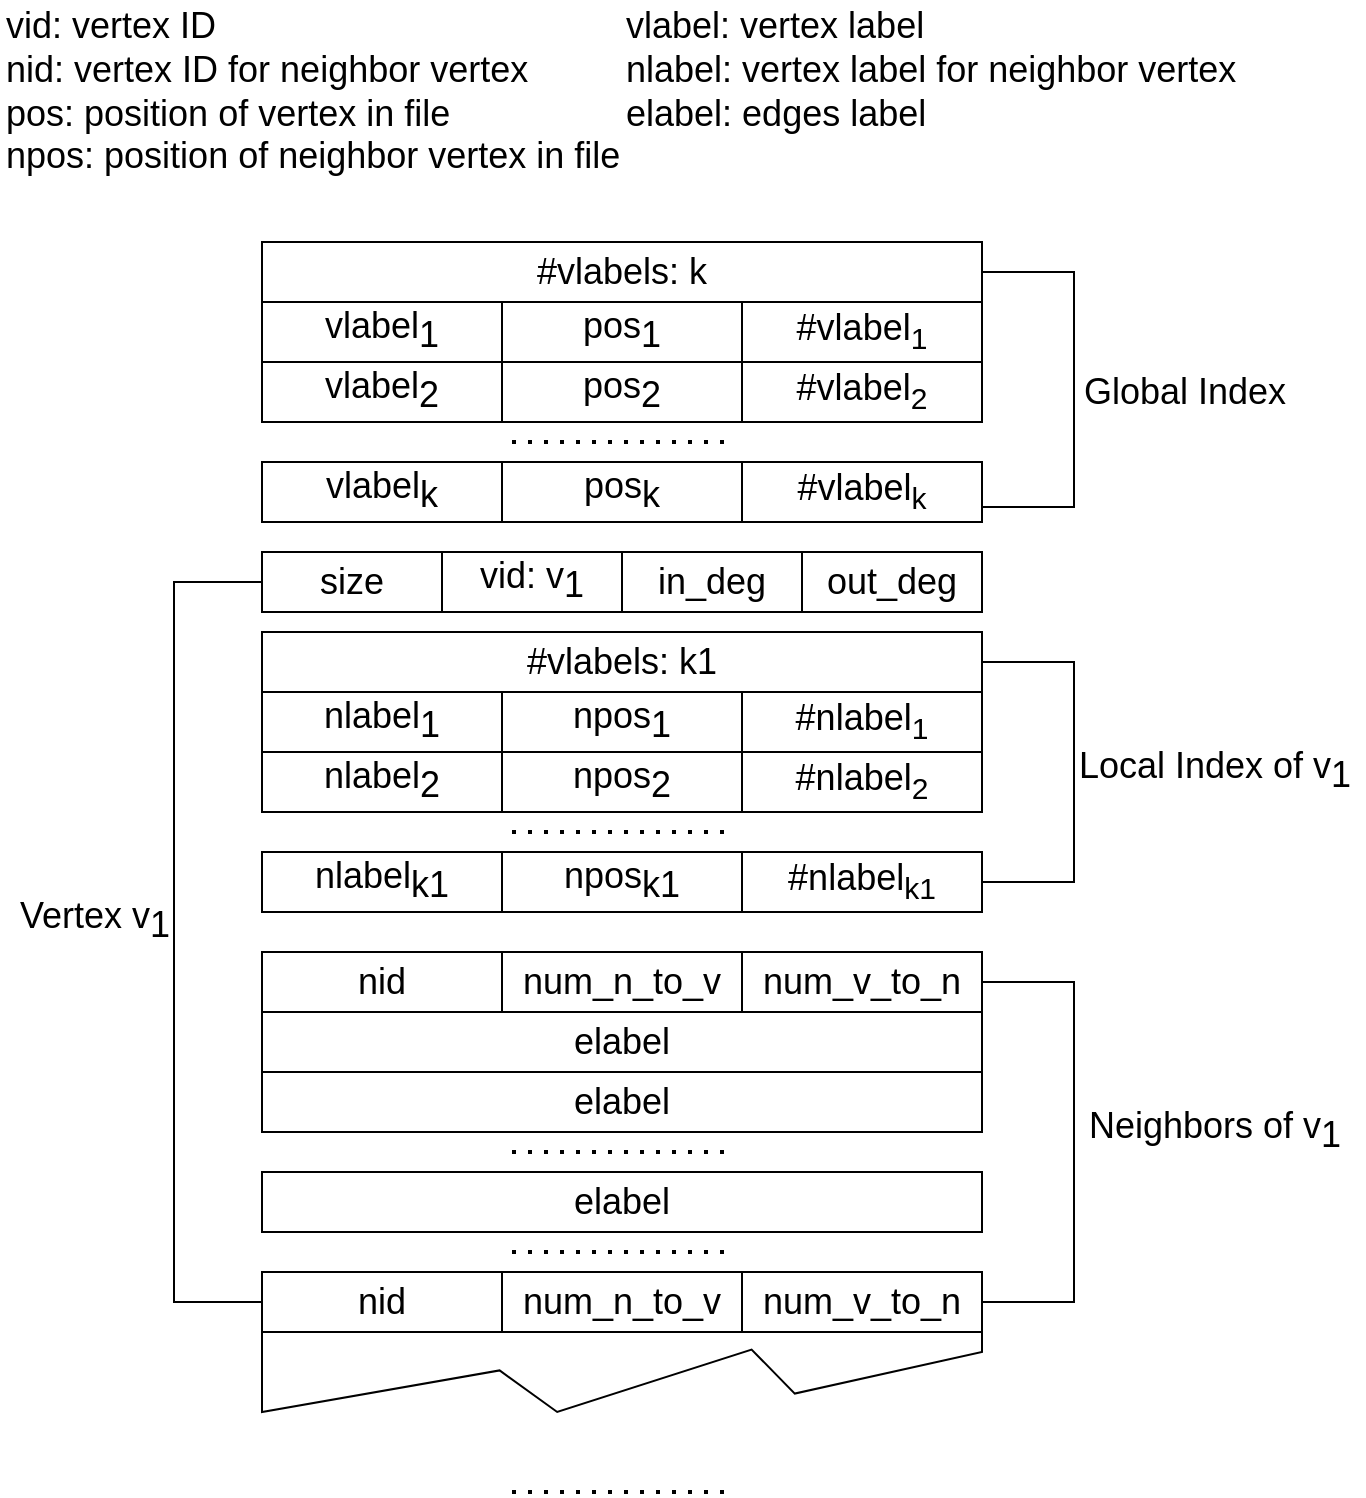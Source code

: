 <mxfile version="14.1.8" type="device"><diagram id="-nu_sZ_7hcwnp6SFdHok" name="Page-1"><mxGraphModel dx="1102" dy="1976" grid="1" gridSize="10" guides="1" tooltips="1" connect="1" arrows="1" fold="1" page="1" pageScale="1" pageWidth="827" pageHeight="1169" math="0" shadow="0"><root><mxCell id="0"/><mxCell id="1" parent="0"/><mxCell id="3EB-qwEZo_CReJzb1TH5-4" style="edgeStyle=orthogonalEdgeStyle;rounded=0;orthogonalLoop=1;jettySize=auto;html=1;exitX=1;exitY=0.5;exitDx=0;exitDy=0;entryX=1;entryY=0.75;entryDx=0;entryDy=0;startArrow=none;startFill=0;fontSize=18;endArrow=none;endFill=0;" parent="1" source="lxXTadfLyXNNa9mBWRx5-1" target="lxXTadfLyXNNa9mBWRx5-18" edge="1"><mxGeometry relative="1" as="geometry"><Array as="points"><mxPoint x="640" y="15"/><mxPoint x="640" y="133"/></Array></mxGeometry></mxCell><mxCell id="lxXTadfLyXNNa9mBWRx5-1" value="&lt;font style=&quot;font-size: 18px;&quot;&gt;#vlabels: k&lt;/font&gt;" style="rounded=0;whiteSpace=wrap;html=1;fontSize=18;" parent="1" vertex="1"><mxGeometry x="234" width="360" height="30" as="geometry"/></mxCell><mxCell id="lxXTadfLyXNNa9mBWRx5-6" value="" style="group;fontSize=18;" parent="1" vertex="1" connectable="0"><mxGeometry x="234" y="30" width="360" height="30" as="geometry"/></mxCell><mxCell id="lxXTadfLyXNNa9mBWRx5-3" value="&lt;font style=&quot;font-size: 18px;&quot;&gt;vlabel&lt;sub style=&quot;font-size: 18px;&quot;&gt;1&lt;/sub&gt;&lt;/font&gt;" style="rounded=0;whiteSpace=wrap;html=1;fontSize=18;" parent="lxXTadfLyXNNa9mBWRx5-6" vertex="1"><mxGeometry width="120" height="30" as="geometry"/></mxCell><mxCell id="lxXTadfLyXNNa9mBWRx5-4" value="&lt;font style=&quot;font-size: 18px;&quot;&gt;pos&lt;sub style=&quot;font-size: 18px;&quot;&gt;1&lt;/sub&gt;&lt;/font&gt;" style="rounded=0;whiteSpace=wrap;html=1;fontSize=18;" parent="lxXTadfLyXNNa9mBWRx5-6" vertex="1"><mxGeometry x="120" width="120" height="30" as="geometry"/></mxCell><mxCell id="lxXTadfLyXNNa9mBWRx5-5" value="#vlabel&lt;sub&gt;1&lt;/sub&gt;" style="rounded=0;whiteSpace=wrap;html=1;fontSize=18;" parent="lxXTadfLyXNNa9mBWRx5-6" vertex="1"><mxGeometry x="240" width="120" height="30" as="geometry"/></mxCell><mxCell id="lxXTadfLyXNNa9mBWRx5-7" value="" style="group;fontSize=18;" parent="1" vertex="1" connectable="0"><mxGeometry x="234" y="60" width="360" height="30" as="geometry"/></mxCell><mxCell id="lxXTadfLyXNNa9mBWRx5-8" value="&lt;font style=&quot;font-size: 18px;&quot;&gt;vlabel&lt;sub style=&quot;font-size: 18px;&quot;&gt;2&lt;/sub&gt;&lt;/font&gt;" style="rounded=0;whiteSpace=wrap;html=1;fontSize=18;" parent="lxXTadfLyXNNa9mBWRx5-7" vertex="1"><mxGeometry width="120" height="30" as="geometry"/></mxCell><mxCell id="lxXTadfLyXNNa9mBWRx5-9" value="&lt;font style=&quot;font-size: 18px;&quot;&gt;pos&lt;sub style=&quot;font-size: 18px;&quot;&gt;2&lt;/sub&gt;&lt;/font&gt;" style="rounded=0;whiteSpace=wrap;html=1;fontSize=18;" parent="lxXTadfLyXNNa9mBWRx5-7" vertex="1"><mxGeometry x="120" width="120" height="30" as="geometry"/></mxCell><mxCell id="lxXTadfLyXNNa9mBWRx5-10" value="#vlabel&lt;sub&gt;2&lt;/sub&gt;" style="rounded=0;whiteSpace=wrap;html=1;fontSize=18;" parent="lxXTadfLyXNNa9mBWRx5-7" vertex="1"><mxGeometry x="240" width="120" height="30" as="geometry"/></mxCell><mxCell id="lxXTadfLyXNNa9mBWRx5-15" value="" style="group;fontSize=18;" parent="1" vertex="1" connectable="0"><mxGeometry x="234" y="110" width="360" height="30" as="geometry"/></mxCell><mxCell id="lxXTadfLyXNNa9mBWRx5-16" value="vlabel&lt;span style=&quot;font-size: 18px;&quot;&gt;&lt;sub style=&quot;font-size: 18px;&quot;&gt;k&lt;/sub&gt;&lt;/span&gt;" style="rounded=0;whiteSpace=wrap;html=1;fontSize=18;" parent="lxXTadfLyXNNa9mBWRx5-15" vertex="1"><mxGeometry width="120" height="30" as="geometry"/></mxCell><mxCell id="lxXTadfLyXNNa9mBWRx5-17" value="pos&lt;span style=&quot;font-size: 18px;&quot;&gt;&lt;sub style=&quot;font-size: 18px;&quot;&gt;k&lt;/sub&gt;&lt;/span&gt;" style="rounded=0;whiteSpace=wrap;html=1;fontSize=18;" parent="lxXTadfLyXNNa9mBWRx5-15" vertex="1"><mxGeometry x="120" width="120" height="30" as="geometry"/></mxCell><mxCell id="lxXTadfLyXNNa9mBWRx5-18" value="#vlabel&lt;sub&gt;k&lt;/sub&gt;" style="rounded=0;whiteSpace=wrap;html=1;fontSize=18;" parent="lxXTadfLyXNNa9mBWRx5-15" vertex="1"><mxGeometry x="240" width="120" height="30" as="geometry"/></mxCell><mxCell id="lxXTadfLyXNNa9mBWRx5-19" value="" style="endArrow=none;dashed=1;html=1;dashPattern=1 3;strokeWidth=2;spacing=2;verticalAlign=middle;fontSize=18;" parent="1" edge="1"><mxGeometry width="50" height="50" relative="1" as="geometry"><mxPoint x="359" y="100" as="sourcePoint"/><mxPoint x="469" y="100" as="targetPoint"/></mxGeometry></mxCell><mxCell id="3EB-qwEZo_CReJzb1TH5-2" style="edgeStyle=orthogonalEdgeStyle;rounded=0;orthogonalLoop=1;jettySize=auto;html=1;exitX=1;exitY=0.5;exitDx=0;exitDy=0;entryX=1;entryY=0.5;entryDx=0;entryDy=0;startArrow=none;startFill=0;fontSize=18;endArrow=none;endFill=0;" parent="1" source="lxXTadfLyXNNa9mBWRx5-24" target="lxXTadfLyXNNa9mBWRx5-36" edge="1"><mxGeometry relative="1" as="geometry"><Array as="points"><mxPoint x="640" y="210"/><mxPoint x="640" y="320"/></Array></mxGeometry></mxCell><mxCell id="lxXTadfLyXNNa9mBWRx5-24" value="#vlabels: k&lt;span style=&quot;font-size: 18px&quot;&gt;1&lt;/span&gt;" style="rounded=0;whiteSpace=wrap;html=1;fontSize=18;" parent="1" vertex="1"><mxGeometry x="234" y="195" width="360" height="30" as="geometry"/></mxCell><mxCell id="lxXTadfLyXNNa9mBWRx5-25" value="" style="group;fontSize=18;" parent="1" vertex="1" connectable="0"><mxGeometry x="234" y="225" width="360" height="30" as="geometry"/></mxCell><mxCell id="lxXTadfLyXNNa9mBWRx5-26" value="nlabel&lt;sub style=&quot;font-size: 18px&quot;&gt;1&lt;/sub&gt;" style="rounded=0;whiteSpace=wrap;html=1;fontSize=18;" parent="lxXTadfLyXNNa9mBWRx5-25" vertex="1"><mxGeometry width="120" height="30" as="geometry"/></mxCell><mxCell id="lxXTadfLyXNNa9mBWRx5-27" value="npos&lt;sub style=&quot;font-size: 18px&quot;&gt;1&lt;/sub&gt;" style="rounded=0;whiteSpace=wrap;html=1;fontSize=18;" parent="lxXTadfLyXNNa9mBWRx5-25" vertex="1"><mxGeometry x="120" width="120" height="30" as="geometry"/></mxCell><mxCell id="lxXTadfLyXNNa9mBWRx5-28" value="#nlabel&lt;sub&gt;1&lt;/sub&gt;" style="rounded=0;whiteSpace=wrap;html=1;fontSize=18;" parent="lxXTadfLyXNNa9mBWRx5-25" vertex="1"><mxGeometry x="240" width="120" height="30" as="geometry"/></mxCell><mxCell id="lxXTadfLyXNNa9mBWRx5-29" value="" style="group;fontSize=18;" parent="1" vertex="1" connectable="0"><mxGeometry x="234" y="255" width="360" height="30" as="geometry"/></mxCell><mxCell id="lxXTadfLyXNNa9mBWRx5-30" value="nlabel&lt;span style=&quot;font-size: 18px&quot;&gt;&lt;sub style=&quot;font-size: 18px&quot;&gt;2&lt;/sub&gt;&lt;/span&gt;" style="rounded=0;whiteSpace=wrap;html=1;fontSize=18;" parent="lxXTadfLyXNNa9mBWRx5-29" vertex="1"><mxGeometry width="120" height="30" as="geometry"/></mxCell><mxCell id="lxXTadfLyXNNa9mBWRx5-31" value="npos&lt;span style=&quot;font-size: 18px&quot;&gt;&lt;sub style=&quot;font-size: 18px&quot;&gt;2&lt;/sub&gt;&lt;/span&gt;" style="rounded=0;whiteSpace=wrap;html=1;fontSize=18;" parent="lxXTadfLyXNNa9mBWRx5-29" vertex="1"><mxGeometry x="120" width="120" height="30" as="geometry"/></mxCell><mxCell id="lxXTadfLyXNNa9mBWRx5-32" value="#nlabel&lt;sub&gt;2&lt;/sub&gt;" style="rounded=0;whiteSpace=wrap;html=1;fontSize=18;" parent="lxXTadfLyXNNa9mBWRx5-29" vertex="1"><mxGeometry x="240" width="120" height="30" as="geometry"/></mxCell><mxCell id="lxXTadfLyXNNa9mBWRx5-33" value="" style="group;fontSize=18;" parent="1" vertex="1" connectable="0"><mxGeometry x="234" y="305" width="360" height="30" as="geometry"/></mxCell><mxCell id="lxXTadfLyXNNa9mBWRx5-34" value="nlabel&lt;span style=&quot;font-size: 18px&quot;&gt;&lt;sub style=&quot;font-size: 18px&quot;&gt;k1&lt;/sub&gt;&lt;/span&gt;" style="rounded=0;whiteSpace=wrap;html=1;fontSize=18;" parent="lxXTadfLyXNNa9mBWRx5-33" vertex="1"><mxGeometry width="120" height="30" as="geometry"/></mxCell><mxCell id="lxXTadfLyXNNa9mBWRx5-35" value="npos&lt;span style=&quot;font-size: 18px&quot;&gt;&lt;sub style=&quot;font-size: 18px&quot;&gt;k1&lt;/sub&gt;&lt;/span&gt;" style="rounded=0;whiteSpace=wrap;html=1;fontSize=18;" parent="lxXTadfLyXNNa9mBWRx5-33" vertex="1"><mxGeometry x="120" width="120" height="30" as="geometry"/></mxCell><mxCell id="lxXTadfLyXNNa9mBWRx5-36" value="#nlabel&lt;sub&gt;k1&lt;/sub&gt;" style="rounded=0;whiteSpace=wrap;html=1;fontSize=18;" parent="lxXTadfLyXNNa9mBWRx5-33" vertex="1"><mxGeometry x="240" width="120" height="30" as="geometry"/></mxCell><mxCell id="lxXTadfLyXNNa9mBWRx5-37" value="" style="endArrow=none;dashed=1;html=1;dashPattern=1 3;strokeWidth=2;spacing=2;verticalAlign=middle;fontSize=18;" parent="1" edge="1"><mxGeometry width="50" height="50" relative="1" as="geometry"><mxPoint x="359" y="295" as="sourcePoint"/><mxPoint x="469" y="295" as="targetPoint"/></mxGeometry></mxCell><mxCell id="lxXTadfLyXNNa9mBWRx5-38" value="" style="group;fontSize=18;" parent="1" vertex="1" connectable="0"><mxGeometry x="234" y="155" width="360" height="30" as="geometry"/></mxCell><mxCell id="lxXTadfLyXNNa9mBWRx5-20" value="size" style="rounded=0;whiteSpace=wrap;html=1;fontSize=18;" parent="lxXTadfLyXNNa9mBWRx5-38" vertex="1"><mxGeometry width="90" height="30" as="geometry"/></mxCell><mxCell id="lxXTadfLyXNNa9mBWRx5-21" value="vid: v&lt;sub style=&quot;font-size: 18px;&quot;&gt;1&lt;/sub&gt;" style="rounded=0;whiteSpace=wrap;html=1;fontSize=18;" parent="lxXTadfLyXNNa9mBWRx5-38" vertex="1"><mxGeometry x="90" width="90" height="30" as="geometry"/></mxCell><mxCell id="lxXTadfLyXNNa9mBWRx5-22" value="in_deg" style="rounded=0;whiteSpace=wrap;html=1;fontSize=18;" parent="lxXTadfLyXNNa9mBWRx5-38" vertex="1"><mxGeometry x="180" width="90" height="30" as="geometry"/></mxCell><mxCell id="lxXTadfLyXNNa9mBWRx5-23" value="out_deg" style="rounded=0;whiteSpace=wrap;html=1;fontSize=18;" parent="lxXTadfLyXNNa9mBWRx5-38" vertex="1"><mxGeometry x="270" width="90" height="30" as="geometry"/></mxCell><mxCell id="lxXTadfLyXNNa9mBWRx5-44" value="" style="group;fontSize=18;" parent="1" vertex="1" connectable="0"><mxGeometry x="234" y="355" width="360" height="30" as="geometry"/></mxCell><mxCell id="lxXTadfLyXNNa9mBWRx5-45" value="nid" style="rounded=0;whiteSpace=wrap;html=1;fontSize=18;" parent="lxXTadfLyXNNa9mBWRx5-44" vertex="1"><mxGeometry width="120" height="30" as="geometry"/></mxCell><mxCell id="lxXTadfLyXNNa9mBWRx5-46" value="num_n_to_v" style="rounded=0;whiteSpace=wrap;html=1;fontSize=18;" parent="lxXTadfLyXNNa9mBWRx5-44" vertex="1"><mxGeometry x="120" width="120" height="30" as="geometry"/></mxCell><mxCell id="lxXTadfLyXNNa9mBWRx5-47" value="num_v_to_n" style="rounded=0;whiteSpace=wrap;html=1;fontSize=18;" parent="lxXTadfLyXNNa9mBWRx5-44" vertex="1"><mxGeometry x="240" width="120" height="30" as="geometry"/></mxCell><mxCell id="lxXTadfLyXNNa9mBWRx5-52" value="elabel" style="rounded=0;whiteSpace=wrap;html=1;fontSize=18;" parent="1" vertex="1"><mxGeometry x="234" y="385" width="360" height="30" as="geometry"/></mxCell><mxCell id="lxXTadfLyXNNa9mBWRx5-53" value="elabel" style="rounded=0;whiteSpace=wrap;html=1;fontSize=18;" parent="1" vertex="1"><mxGeometry x="234" y="415" width="360" height="30" as="geometry"/></mxCell><mxCell id="lxXTadfLyXNNa9mBWRx5-54" value="" style="endArrow=none;dashed=1;html=1;dashPattern=1 3;strokeWidth=2;spacing=2;verticalAlign=middle;fontSize=18;" parent="1" edge="1"><mxGeometry width="50" height="50" relative="1" as="geometry"><mxPoint x="359" y="455" as="sourcePoint"/><mxPoint x="469" y="455" as="targetPoint"/></mxGeometry></mxCell><mxCell id="lxXTadfLyXNNa9mBWRx5-55" value="elabel" style="rounded=0;whiteSpace=wrap;html=1;fontSize=18;" parent="1" vertex="1"><mxGeometry x="234" y="465" width="360" height="30" as="geometry"/></mxCell><mxCell id="lxXTadfLyXNNa9mBWRx5-75" style="edgeStyle=orthogonalEdgeStyle;rounded=0;orthogonalLoop=1;jettySize=auto;html=1;exitX=0;exitY=0.5;exitDx=0;exitDy=0;startArrow=none;startFill=0;endArrow=none;endFill=0;entryX=0;entryY=0.5;entryDx=0;entryDy=0;fontSize=18;" parent="1" source="lxXTadfLyXNNa9mBWRx5-20" target="lxXTadfLyXNNa9mBWRx5-90" edge="1"><mxGeometry relative="1" as="geometry"><mxPoint x="110" y="595" as="targetPoint"/><Array as="points"><mxPoint x="190" y="170"/><mxPoint x="190" y="530"/></Array></mxGeometry></mxCell><mxCell id="lxXTadfLyXNNa9mBWRx5-79" value="&lt;font style=&quot;font-size: 18px&quot;&gt;Vertex v&lt;sub style=&quot;font-size: 18px&quot;&gt;1&lt;/sub&gt;&lt;/font&gt;" style="edgeLabel;html=1;align=center;verticalAlign=middle;resizable=0;points=[];fontSize=18;" parent="lxXTadfLyXNNa9mBWRx5-75" vertex="1" connectable="0"><mxGeometry x="-0.061" y="2" relative="1" as="geometry"><mxPoint x="-42" y="3" as="offset"/></mxGeometry></mxCell><mxCell id="lxXTadfLyXNNa9mBWRx5-78" style="edgeStyle=orthogonalEdgeStyle;rounded=0;orthogonalLoop=1;jettySize=auto;html=1;exitX=1;exitY=0.5;exitDx=0;exitDy=0;startArrow=none;startFill=0;endArrow=none;endFill=0;entryX=1;entryY=0.5;entryDx=0;entryDy=0;fontSize=18;" parent="1" source="lxXTadfLyXNNa9mBWRx5-47" target="lxXTadfLyXNNa9mBWRx5-92" edge="1"><mxGeometry relative="1" as="geometry"><mxPoint x="660" y="585" as="targetPoint"/><Array as="points"><mxPoint x="640" y="370"/><mxPoint x="640" y="530"/></Array></mxGeometry></mxCell><mxCell id="lxXTadfLyXNNa9mBWRx5-80" value="&lt;font style=&quot;font-size: 18px&quot;&gt;Neighbors of v&lt;sub style=&quot;font-size: 18px&quot;&gt;1&lt;/sub&gt;&lt;/font&gt;" style="edgeLabel;html=1;align=center;verticalAlign=middle;resizable=0;points=[];fontSize=18;" parent="lxXTadfLyXNNa9mBWRx5-78" vertex="1" connectable="0"><mxGeometry x="-0.224" y="-1" relative="1" as="geometry"><mxPoint x="71" y="23" as="offset"/></mxGeometry></mxCell><mxCell id="lxXTadfLyXNNa9mBWRx5-69" value="" style="endArrow=none;dashed=1;html=1;dashPattern=1 3;strokeWidth=2;spacing=2;verticalAlign=middle;fontSize=18;" parent="1" edge="1"><mxGeometry x="234" y="505" width="50" height="50" as="geometry"><mxPoint x="359" y="505" as="sourcePoint"/><mxPoint x="469" y="505" as="targetPoint"/></mxGeometry></mxCell><mxCell id="lxXTadfLyXNNa9mBWRx5-82" value="" style="verticalLabelPosition=bottom;verticalAlign=top;html=1;shape=mxgraph.basic.polygon;polyCoords=[[0,0],[1,0],[1,0.25],[0.74,0.77],[0.68,0.22],[0.41,1],[0.33,0.48],[0,1]];polyline=0;shadow=0;fontSize=18;" parent="1" vertex="1"><mxGeometry x="234" y="545" width="360" height="40" as="geometry"/></mxCell><mxCell id="lxXTadfLyXNNa9mBWRx5-89" value="" style="group;fontSize=18;" parent="1" vertex="1" connectable="0"><mxGeometry x="234" y="515" width="360" height="30" as="geometry"/></mxCell><mxCell id="lxXTadfLyXNNa9mBWRx5-90" value="nid" style="rounded=0;whiteSpace=wrap;html=1;fontSize=18;" parent="lxXTadfLyXNNa9mBWRx5-89" vertex="1"><mxGeometry width="120" height="30" as="geometry"/></mxCell><mxCell id="lxXTadfLyXNNa9mBWRx5-91" value="num_n_to_v" style="rounded=0;whiteSpace=wrap;html=1;fontSize=18;" parent="lxXTadfLyXNNa9mBWRx5-89" vertex="1"><mxGeometry x="120" width="120" height="30" as="geometry"/></mxCell><mxCell id="lxXTadfLyXNNa9mBWRx5-92" value="num_v_to_n" style="rounded=0;whiteSpace=wrap;html=1;fontSize=18;" parent="lxXTadfLyXNNa9mBWRx5-89" vertex="1"><mxGeometry x="240" width="120" height="30" as="geometry"/></mxCell><mxCell id="lxXTadfLyXNNa9mBWRx5-104" value="" style="endArrow=none;dashed=1;html=1;dashPattern=1 3;strokeWidth=2;spacing=2;verticalAlign=middle;fontSize=18;" parent="1" edge="1"><mxGeometry x="234" y="625" width="50" height="50" as="geometry"><mxPoint x="359" y="625" as="sourcePoint"/><mxPoint x="469" y="625" as="targetPoint"/></mxGeometry></mxCell><mxCell id="3EB-qwEZo_CReJzb1TH5-3" value="Local Index of v&lt;sub style=&quot;font-size: 18px;&quot;&gt;1&lt;/sub&gt;" style="text;html=1;align=center;verticalAlign=middle;resizable=0;points=[];autosize=1;fontSize=18;" parent="1" vertex="1"><mxGeometry x="635" y="250" width="150" height="30" as="geometry"/></mxCell><mxCell id="3EB-qwEZo_CReJzb1TH5-5" value="Global Index" style="text;html=1;align=center;verticalAlign=middle;resizable=0;points=[];autosize=1;fontSize=18;" parent="1" vertex="1"><mxGeometry x="635" y="60" width="120" height="30" as="geometry"/></mxCell><mxCell id="LW0G2RdvcfVBY7oad3j3-6" value="&lt;font style=&quot;font-size: 18px&quot;&gt;vlabel: vertex label&lt;br&gt;nlabel: vertex label for neighbor vertex&lt;br&gt;elabel: edges label&lt;br&gt;&lt;br&gt;&lt;/font&gt;" style="rounded=0;whiteSpace=wrap;html=1;align=left;verticalAlign=middle;strokeColor=#FFFFFF;" parent="1" vertex="1"><mxGeometry x="414" y="-120" width="310" height="90" as="geometry"/></mxCell><mxCell id="LW0G2RdvcfVBY7oad3j3-8" value="&lt;font style=&quot;font-size: 18px&quot;&gt;&lt;span&gt;vid: vertex ID&lt;br&gt;&lt;/span&gt;nid: vertex ID for neighbor vertex&lt;br&gt;pos: position of vertex in file&lt;br&gt;&lt;span&gt;npos: position of neighbor vertex in file&lt;/span&gt;&lt;br&gt;&lt;/font&gt;" style="rounded=0;whiteSpace=wrap;html=1;align=left;verticalAlign=middle;strokeColor=#FFFFFF;" parent="1" vertex="1"><mxGeometry x="104" y="-120" width="310" height="90" as="geometry"/></mxCell></root></mxGraphModel></diagram></mxfile>